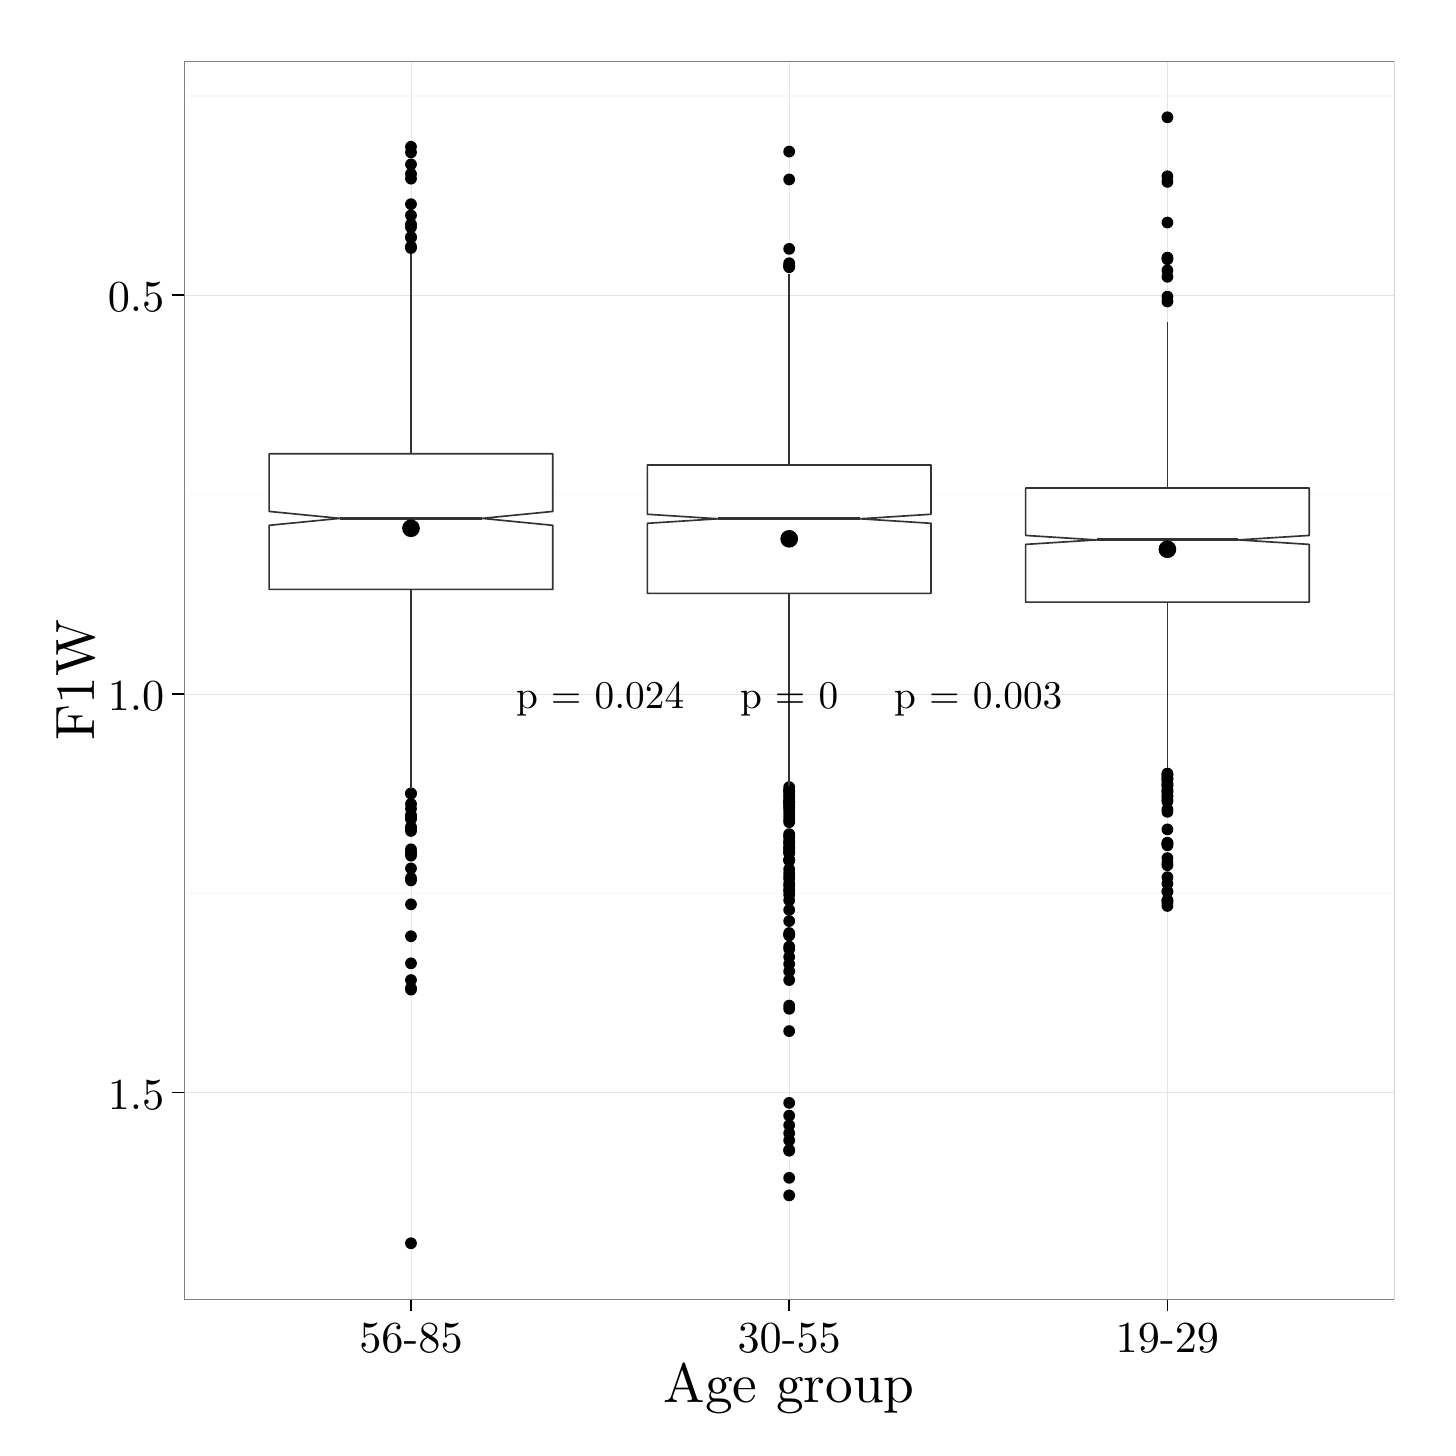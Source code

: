 % Created by tikzDevice version 0.8.1 on 2016-02-09 02:12:48
% !TEX encoding = UTF-8 Unicode
\begin{tikzpicture}[x=1pt,y=1pt]
\definecolor{fillColor}{RGB}{255,255,255}
\path[use as bounding box,fill=fillColor,fill opacity=0.00] (0,0) rectangle (505.89,505.89);
\begin{scope}
\path[clip] (  0.00,  0.00) rectangle (505.89,505.89);
\definecolor{drawColor}{RGB}{255,255,255}
\definecolor{fillColor}{RGB}{255,255,255}

\path[draw=drawColor,line width= 0.6pt,line join=round,line cap=round,fill=fillColor] (  0.00, -0.00) rectangle (505.89,505.89);
\end{scope}
\begin{scope}
\path[clip] ( 56.50, 46.31) rectangle (493.85,493.84);
\definecolor{fillColor}{RGB}{255,255,255}

\path[fill=fillColor] ( 56.50, 46.31) rectangle (493.85,493.84);
\definecolor{drawColor}{gray}{0.98}

\path[draw=drawColor,line width= 0.6pt,line join=round] ( 56.50,481.28) --
	(493.85,481.28);

\path[draw=drawColor,line width= 0.6pt,line join=round] ( 56.50,337.21) --
	(493.85,337.21);

\path[draw=drawColor,line width= 0.6pt,line join=round] ( 56.50,193.14) --
	(493.85,193.14);
\definecolor{drawColor}{gray}{0.90}

\path[draw=drawColor,line width= 0.2pt,line join=round] ( 56.50,409.25) --
	(493.85,409.25);

\path[draw=drawColor,line width= 0.2pt,line join=round] ( 56.50,265.18) --
	(493.85,265.18);

\path[draw=drawColor,line width= 0.2pt,line join=round] ( 56.50,121.11) --
	(493.85,121.11);

\path[draw=drawColor,line width= 0.2pt,line join=round] (138.51, 46.31) --
	(138.51,493.84);

\path[draw=drawColor,line width= 0.2pt,line join=round] (275.17, 46.31) --
	(275.17,493.84);

\path[draw=drawColor,line width= 0.2pt,line join=round] (411.84, 46.31) --
	(411.84,493.84);
\definecolor{fillColor}{RGB}{0,0,0}

\path[fill=fillColor] (138.51,220.23) circle (  2.13);

\path[fill=fillColor] (138.51,442.10) circle (  2.13);

\path[fill=fillColor] (138.51,456.50) circle (  2.13);

\path[fill=fillColor] (138.51,429.99) circle (  2.13);

\path[fill=fillColor] (138.51,434.89) circle (  2.13);

\path[fill=fillColor] (138.51,158.28) circle (  2.13);

\path[fill=fillColor] (138.51,215.62) circle (  2.13);

\path[fill=fillColor] (138.51,198.62) circle (  2.13);

\path[fill=fillColor] (138.51,208.99) circle (  2.13);

\path[fill=fillColor] (138.51,216.48) circle (  2.13);

\path[fill=fillColor] (138.51,217.06) circle (  2.13);

\path[fill=fillColor] (138.51,216.77) circle (  2.13);

\path[fill=fillColor] (138.51,223.69) circle (  2.13);

\path[fill=fillColor] (138.51,207.55) circle (  2.13);

\path[fill=fillColor] (138.51,220.52) circle (  2.13);

\path[fill=fillColor] (138.51,206.69) circle (  2.13);

\path[fill=fillColor] (138.51,219.94) circle (  2.13);

\path[fill=fillColor] (138.51,225.41) circle (  2.13);

\path[fill=fillColor] (138.51, 66.65) circle (  2.13);

\path[fill=fillColor] (138.51,197.75) circle (  2.13);

\path[fill=fillColor] (138.51,189.11) circle (  2.13);

\path[fill=fillColor] (138.51,202.08) circle (  2.13);

\path[fill=fillColor] (138.51,426.82) circle (  2.13);

\path[fill=fillColor] (138.51,208.13) circle (  2.13);

\path[fill=fillColor] (138.51,426.25) circle (  2.13);

\path[fill=fillColor] (138.51,221.38) circle (  2.13);

\path[fill=fillColor] (138.51,158.85) circle (  2.13);

\path[fill=fillColor] (138.51,229.16) circle (  2.13);

\path[fill=fillColor] (138.51,177.58) circle (  2.13);

\path[fill=fillColor] (138.51,161.74) circle (  2.13);

\path[fill=fillColor] (138.51,167.79) circle (  2.13);

\path[fill=fillColor] (138.51,229.16) circle (  2.13);

\path[fill=fillColor] (138.51,438.06) circle (  2.13);

\path[fill=fillColor] (138.51,462.84) circle (  2.13);

\path[fill=fillColor] (138.51,453.04) circle (  2.13);

\path[fill=fillColor] (138.51,451.32) circle (  2.13);

\path[fill=fillColor] (138.51,460.82) circle (  2.13);

\path[fill=fillColor] (138.51,430.28) circle (  2.13);

\path[fill=fillColor] (138.51,433.74) circle (  2.13);
\definecolor{drawColor}{gray}{0.20}

\path[draw=drawColor,line width= 0.6pt,line join=round] (138.51,351.91) -- (138.51,423.94);

\path[draw=drawColor,line width= 0.6pt,line join=round] (138.51,302.92) -- (138.51,230.89);
\definecolor{fillColor}{RGB}{255,255,255}

\path[draw=drawColor,line width= 0.6pt,line join=round,line cap=round,fill=fillColor] ( 87.25,351.91) --
	( 87.25,331.08) --
	(112.88,328.57) --
	( 87.25,326.06) --
	( 87.25,302.92) --
	(189.76,302.92) --
	(189.76,326.06) --
	(164.13,328.57) --
	(189.76,331.08) --
	(189.76,351.91) --
	( 87.25,351.91) --
	cycle;

\path[draw=drawColor,line width= 1.1pt,line join=round] (112.88,328.57) -- (164.13,328.57);
\definecolor{fillColor}{RGB}{0,0,0}

\path[fill=fillColor] (275.17,209.57) circle (  2.13);

\path[fill=fillColor] (275.17,226.28) circle (  2.13);

\path[fill=fillColor] (275.17,207.55) circle (  2.13);

\path[fill=fillColor] (275.17,200.35) circle (  2.13);

\path[fill=fillColor] (275.17,212.16) circle (  2.13);

\path[fill=fillColor] (275.17,227.43) circle (  2.13);

\path[fill=fillColor] (275.17,152.52) circle (  2.13);

\path[fill=fillColor] (275.17,231.47) circle (  2.13);

\path[fill=fillColor] (275.17,213.89) circle (  2.13);

\path[fill=fillColor] (275.17,218.79) circle (  2.13);

\path[fill=fillColor] (275.17,225.13) circle (  2.13);

\path[fill=fillColor] (275.17,201.79) circle (  2.13);

\path[fill=fillColor] (275.17,225.70) circle (  2.13);

\path[fill=fillColor] (275.17,226.28) circle (  2.13);

\path[fill=fillColor] (275.17,143.30) circle (  2.13);

\path[fill=fillColor] (275.17,214.47) circle (  2.13);

\path[fill=fillColor] (275.17,192.57) circle (  2.13);

\path[fill=fillColor] (275.17,223.11) circle (  2.13);

\path[fill=fillColor] (275.17,190.55) circle (  2.13);

\path[fill=fillColor] (275.17,221.96) circle (  2.13);

\path[fill=fillColor] (275.17,177.87) circle (  2.13);

\path[fill=fillColor] (275.17,195.74) circle (  2.13);

\path[fill=fillColor] (275.17, 83.94) circle (  2.13);

\path[fill=fillColor] (275.17,205.24) circle (  2.13);

\path[fill=fillColor] (275.17,224.26) circle (  2.13);

\path[fill=fillColor] (275.17,109.29) circle (  2.13);

\path[fill=fillColor] (275.17,100.36) circle (  2.13);

\path[fill=fillColor] (275.17,151.36) circle (  2.13);

\path[fill=fillColor] (275.17, 90.28) circle (  2.13);

\path[fill=fillColor] (275.17,228.87) circle (  2.13);

\path[fill=fillColor] (275.17,112.75) circle (  2.13);

\path[fill=fillColor] (275.17,194.01) circle (  2.13);

\path[fill=fillColor] (275.17,461.11) circle (  2.13);

\path[fill=fillColor] (275.17,196.60) circle (  2.13);

\path[fill=fillColor] (275.17,117.36) circle (  2.13);

\path[fill=fillColor] (275.17,100.07) circle (  2.13);

\path[fill=fillColor] (275.17,106.41) circle (  2.13);

\path[fill=fillColor] (275.17,211.30) circle (  2.13);

\path[fill=fillColor] (275.17,103.82) circle (  2.13);

\path[fill=fillColor] (275.17,419.33) circle (  2.13);

\path[fill=fillColor] (275.17,419.62) circle (  2.13);

\path[fill=fillColor] (275.17,167.50) circle (  2.13);

\path[fill=fillColor] (275.17,161.74) circle (  2.13);

\path[fill=fillColor] (275.17,425.96) circle (  2.13);

\path[fill=fillColor] (275.17,219.65) circle (  2.13);

\path[fill=fillColor] (275.17,199.19) circle (  2.13);

\path[fill=fillColor] (275.17,419.91) circle (  2.13);

\path[fill=fillColor] (275.17,164.91) circle (  2.13);

\path[fill=fillColor] (275.17,228.30) circle (  2.13);

\path[fill=fillColor] (275.17,178.16) circle (  2.13);

\path[fill=fillColor] (275.17,420.77) circle (  2.13);

\path[fill=fillColor] (275.17,170.09) circle (  2.13);

\path[fill=fillColor] (275.17,183.06) circle (  2.13);

\path[fill=fillColor] (275.17,178.74) circle (  2.13);

\path[fill=fillColor] (275.17,194.30) circle (  2.13);

\path[fill=fillColor] (275.17,209.86) circle (  2.13);

\path[fill=fillColor] (275.17,230.02) circle (  2.13);

\path[fill=fillColor] (275.17,208.99) circle (  2.13);

\path[fill=fillColor] (275.17,225.99) circle (  2.13);

\path[fill=fillColor] (275.17,211.30) circle (  2.13);

\path[fill=fillColor] (275.17,198.33) circle (  2.13);

\path[fill=fillColor] (275.17,187.09) circle (  2.13);

\path[fill=fillColor] (275.17,208.13) circle (  2.13);

\path[fill=fillColor] (275.17,220.80) circle (  2.13);

\path[fill=fillColor] (275.17,173.84) circle (  2.13);

\path[fill=fillColor] (275.17,172.97) circle (  2.13);

\path[fill=fillColor] (275.17,204.96) circle (  2.13);

\path[fill=fillColor] (275.17,207.84) circle (  2.13);

\path[fill=fillColor] (275.17,451.03) circle (  2.13);

\path[fill=fillColor] (275.17,230.31) circle (  2.13);

\path[fill=fillColor] (275.17,213.31) circle (  2.13);

\path[fill=fillColor] (275.17,224.26) circle (  2.13);

\path[fill=fillColor] (275.17,204.96) circle (  2.13);

\path[fill=fillColor] (275.17,230.31) circle (  2.13);

\path[draw=drawColor,line width= 0.6pt,line join=round] (275.17,347.87) -- (275.17,416.74);

\path[draw=drawColor,line width= 0.6pt,line join=round] (275.17,301.48) -- (275.17,232.04);
\definecolor{fillColor}{RGB}{255,255,255}

\path[draw=drawColor,line width= 0.6pt,line join=round,line cap=round,fill=fillColor] (223.92,347.87) --
	(223.92,330.06) --
	(249.55,328.42) --
	(223.92,326.79) --
	(223.92,301.48) --
	(326.43,301.48) --
	(326.43,326.79) --
	(300.80,328.42) --
	(326.43,330.06) --
	(326.43,347.87) --
	(223.92,347.87) --
	cycle;

\path[draw=drawColor,line width= 1.1pt,line join=round] (249.55,328.42) -- (300.80,328.42);
\definecolor{fillColor}{RGB}{0,0,0}

\path[fill=fillColor] (411.84,450.16) circle (  2.13);

\path[fill=fillColor] (411.84,204.09) circle (  2.13);

\path[fill=fillColor] (411.84,408.67) circle (  2.13);

\path[fill=fillColor] (411.84,230.60) circle (  2.13);

\path[fill=fillColor] (411.84,473.50) circle (  2.13);

\path[fill=fillColor] (411.84,193.72) circle (  2.13);

\path[fill=fillColor] (411.84,406.94) circle (  2.13);

\path[fill=fillColor] (411.84,415.87) circle (  2.13);

\path[fill=fillColor] (411.84,205.82) circle (  2.13);

\path[fill=fillColor] (411.84,228.01) circle (  2.13);

\path[fill=fillColor] (411.84,435.47) circle (  2.13);

\path[fill=fillColor] (411.84,189.69) circle (  2.13);

\path[fill=fillColor] (411.84,422.21) circle (  2.13);

\path[fill=fillColor] (411.84,216.19) circle (  2.13);

\path[fill=fillColor] (411.84,203.23) circle (  2.13);

\path[fill=fillColor] (411.84,452.18) circle (  2.13);

\path[fill=fillColor] (411.84,223.40) circle (  2.13);

\path[fill=fillColor] (411.84,190.55) circle (  2.13);

\path[fill=fillColor] (411.84,211.30) circle (  2.13);

\path[fill=fillColor] (411.84,232.04) circle (  2.13);

\path[fill=fillColor] (411.84,226.28) circle (  2.13);

\path[fill=fillColor] (411.84,228.30) circle (  2.13);

\path[fill=fillColor] (411.84,188.53) circle (  2.13);

\path[fill=fillColor] (411.84,235.50) circle (  2.13);

\path[fill=fillColor] (411.84,422.79) circle (  2.13);

\path[fill=fillColor] (411.84,210.43) circle (  2.13);

\path[fill=fillColor] (411.84,222.53) circle (  2.13);

\path[fill=fillColor] (411.84,190.55) circle (  2.13);

\path[fill=fillColor] (411.84,229.74) circle (  2.13);

\path[fill=fillColor] (411.84,232.91) circle (  2.13);

\path[fill=fillColor] (411.84,198.91) circle (  2.13);

\path[fill=fillColor] (411.84,226.86) circle (  2.13);

\path[fill=fillColor] (411.84,236.36) circle (  2.13);

\path[fill=fillColor] (411.84,211.01) circle (  2.13);

\path[fill=fillColor] (411.84,211.30) circle (  2.13);

\path[fill=fillColor] (411.84,196.60) circle (  2.13);

\path[fill=fillColor] (411.84,232.04) circle (  2.13);

\path[fill=fillColor] (411.84,236.08) circle (  2.13);

\path[fill=fillColor] (411.84,418.18) circle (  2.13);

\path[fill=fillColor] (411.84,234.35) circle (  2.13);

\path[fill=fillColor] (411.84,234.64) circle (  2.13);

\path[fill=fillColor] (411.84,234.06) circle (  2.13);

\path[fill=fillColor] (411.84,193.72) circle (  2.13);

\path[fill=fillColor] (411.84,229.74) circle (  2.13);

\path[draw=drawColor,line width= 0.6pt,line join=round] (411.84,339.52) -- (411.84,399.45);

\path[draw=drawColor,line width= 0.6pt,line join=round] (411.84,298.31) -- (411.84,238.38);
\definecolor{fillColor}{RGB}{255,255,255}

\path[draw=drawColor,line width= 0.6pt,line join=round,line cap=round,fill=fillColor] (360.59,339.52) --
	(360.59,322.41) --
	(386.22,320.79) --
	(360.59,319.17) --
	(360.59,298.31) --
	(463.09,298.31) --
	(463.09,319.17) --
	(437.47,320.79) --
	(463.09,322.41) --
	(463.09,339.52) --
	(360.59,339.52) --
	cycle;

\path[draw=drawColor,line width= 1.1pt,line join=round] (386.22,320.79) -- (437.47,320.79);
\definecolor{fillColor}{RGB}{0,0,0}

\path[fill=fillColor] (138.51,324.99) circle (  3.20);

\path[fill=fillColor] (275.17,321.18) circle (  3.20);

\path[fill=fillColor] (411.84,317.41) circle (  3.20);
\definecolor{drawColor}{RGB}{0,0,0}

\node[text=drawColor,anchor=base,inner sep=0pt, outer sep=0pt, scale=  1.42] at (206.84,259.83) {p = 0.024};

\node[text=drawColor,anchor=base,inner sep=0pt, outer sep=0pt, scale=  1.42] at (343.51,259.83) {p = 0.003};

\node[text=drawColor,anchor=base,inner sep=0pt, outer sep=0pt, scale=  1.42] at (275.17,259.83) {p = 0};
\definecolor{drawColor}{gray}{0.50}

\path[draw=drawColor,line width= 0.6pt,line join=round,line cap=round] ( 56.50, 46.31) rectangle (493.85,493.84);
\end{scope}
\begin{scope}
\path[clip] (  0.00,  0.00) rectangle (505.89,505.89);
\definecolor{drawColor}{RGB}{0,0,0}

\node[text=drawColor,anchor=base east,inner sep=0pt, outer sep=0pt, scale=  1.60] at ( 49.39,403.21) {0.5};

\node[text=drawColor,anchor=base east,inner sep=0pt, outer sep=0pt, scale=  1.60] at ( 49.39,259.14) {1.0};

\node[text=drawColor,anchor=base east,inner sep=0pt, outer sep=0pt, scale=  1.60] at ( 49.39,115.08) {1.5};
\end{scope}
\begin{scope}
\path[clip] (  0.00,  0.00) rectangle (505.89,505.89);
\definecolor{drawColor}{RGB}{0,0,0}

\path[draw=drawColor,line width= 0.6pt,line join=round] ( 52.24,409.25) --
	( 56.50,409.25);

\path[draw=drawColor,line width= 0.6pt,line join=round] ( 52.24,265.18) --
	( 56.50,265.18);

\path[draw=drawColor,line width= 0.6pt,line join=round] ( 52.24,121.11) --
	( 56.50,121.11);
\end{scope}
\begin{scope}
\path[clip] (  0.00,  0.00) rectangle (505.89,505.89);
\definecolor{drawColor}{RGB}{0,0,0}

\path[draw=drawColor,line width= 0.6pt,line join=round] (138.51, 42.04) --
	(138.51, 46.31);

\path[draw=drawColor,line width= 0.6pt,line join=round] (275.17, 42.04) --
	(275.17, 46.31);

\path[draw=drawColor,line width= 0.6pt,line join=round] (411.84, 42.04) --
	(411.84, 46.31);
\end{scope}
\begin{scope}
\path[clip] (  0.00,  0.00) rectangle (505.89,505.89);
\definecolor{drawColor}{RGB}{0,0,0}

\node[text=drawColor,anchor=base,inner sep=0pt, outer sep=0pt, scale=  1.60] at (138.51, 27.13) {56-85};

\node[text=drawColor,anchor=base,inner sep=0pt, outer sep=0pt, scale=  1.60] at (275.17, 27.13) {30-55};

\node[text=drawColor,anchor=base,inner sep=0pt, outer sep=0pt, scale=  1.60] at (411.84, 27.13) {19-29};
\end{scope}
\begin{scope}
\path[clip] (  0.00,  0.00) rectangle (505.89,505.89);
\definecolor{drawColor}{RGB}{0,0,0}

\node[text=drawColor,anchor=base,inner sep=0pt, outer sep=0pt, scale=  2.00] at (275.17,  9.03) {Age group};
\end{scope}
\begin{scope}
\path[clip] (  0.00,  0.00) rectangle (505.89,505.89);
\definecolor{drawColor}{RGB}{0,0,0}

\node[text=drawColor,rotate= 90.00,anchor=base,inner sep=0pt, outer sep=0pt, scale=  2.00] at ( 24.12,270.08) {F1W};
\end{scope}
\end{tikzpicture}
